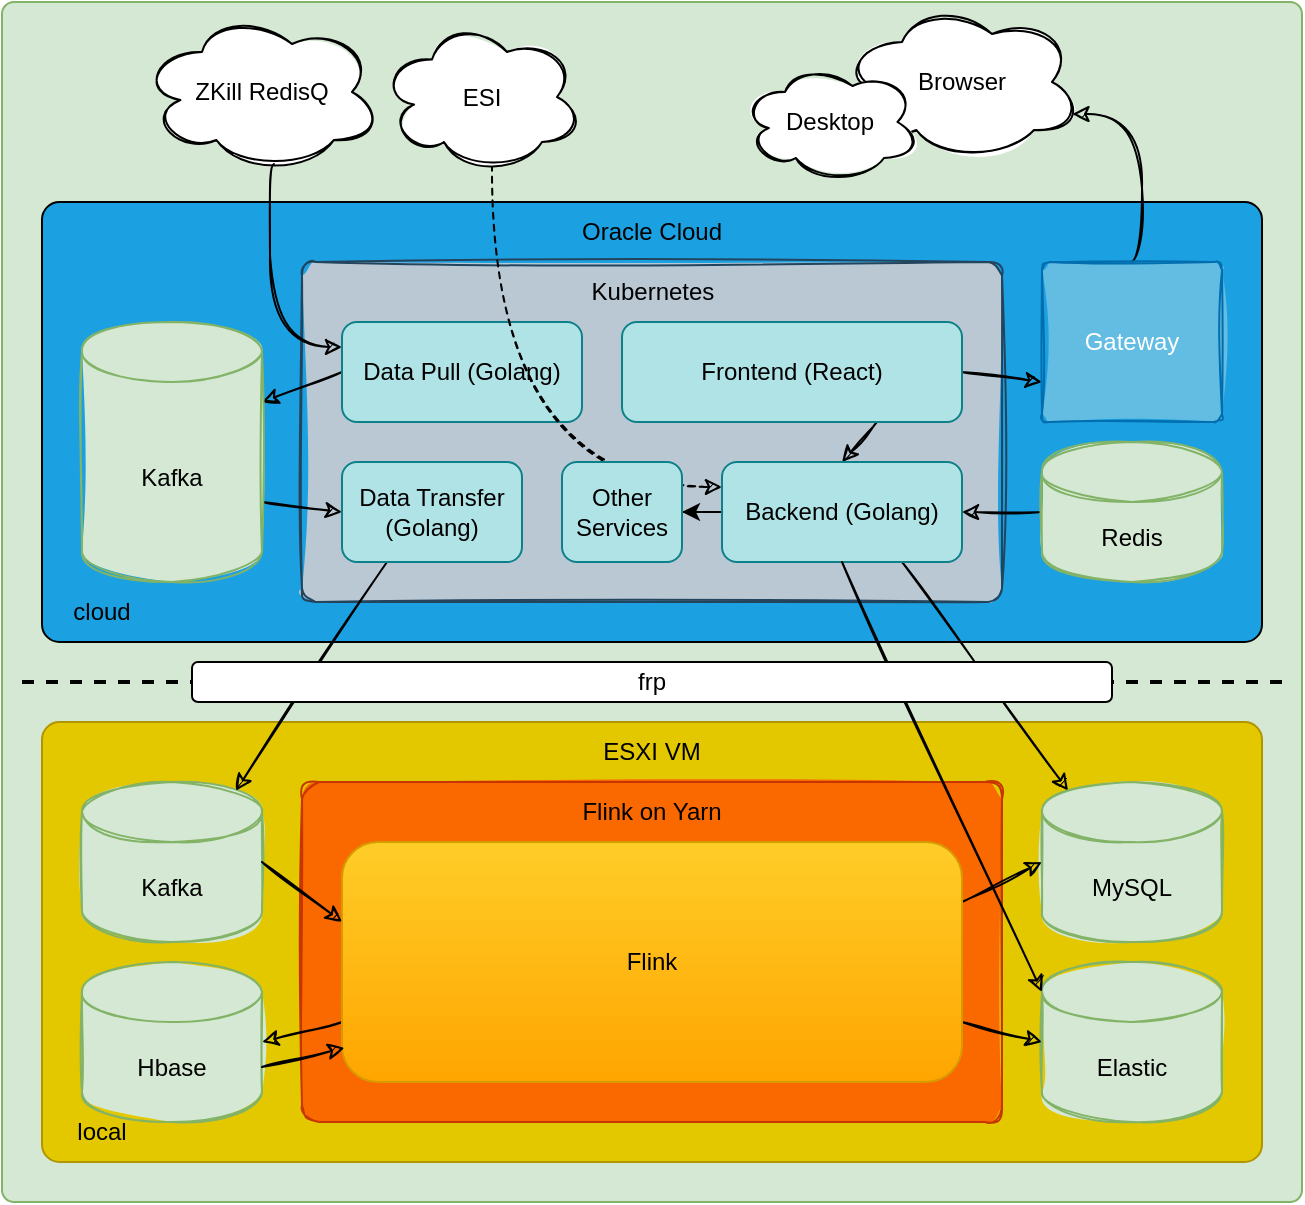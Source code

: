 <mxfile version="20.6.0" type="github"><diagram id="BRKTH09_AKe3Wzivijja" name="第 1 页"><mxGraphModel dx="782" dy="482" grid="1" gridSize="10" guides="1" tooltips="1" connect="1" arrows="1" fold="1" page="1" pageScale="1" pageWidth="827" pageHeight="1169" math="0" shadow="0"><root><mxCell id="0"/><mxCell id="1" parent="0"/><mxCell id="3grKyFV5uqiPNyWcunbY-2" value="" style="rounded=1;whiteSpace=wrap;html=1;arcSize=1;sketch=0;fillColor=#d5e8d4;strokeColor=#82b366;" parent="1" vertex="1"><mxGeometry width="650" height="600" as="geometry"/></mxCell><mxCell id="3grKyFV5uqiPNyWcunbY-3" value="" style="rounded=1;whiteSpace=wrap;html=1;arcSize=4;sketch=0;fillColor=#1ba1e2;strokeColor=default;fontColor=#ffffff;" parent="1" vertex="1"><mxGeometry x="20" y="100" width="610" height="220" as="geometry"/></mxCell><mxCell id="3grKyFV5uqiPNyWcunbY-4" value="" style="rounded=1;whiteSpace=wrap;html=1;arcSize=4;sketch=0;fillColor=#e3c800;strokeColor=#B09500;fontColor=#000000;" parent="1" vertex="1"><mxGeometry x="20" y="360" width="610" height="220" as="geometry"/></mxCell><mxCell id="3grKyFV5uqiPNyWcunbY-5" value="ZKill RedisQ" style="ellipse;shape=cloud;whiteSpace=wrap;html=1;sketch=1;" parent="1" vertex="1"><mxGeometry x="70" y="5" width="120" height="80" as="geometry"/></mxCell><mxCell id="3grKyFV5uqiPNyWcunbY-6" value="Oracle Cloud" style="text;html=1;strokeColor=none;fillColor=none;align=center;verticalAlign=middle;whiteSpace=wrap;rounded=0;sketch=1;" parent="1" vertex="1"><mxGeometry x="265" y="100" width="120" height="30" as="geometry"/></mxCell><mxCell id="3grKyFV5uqiPNyWcunbY-7" value="ESXI VM" style="text;html=1;strokeColor=none;fillColor=none;align=center;verticalAlign=middle;whiteSpace=wrap;rounded=0;sketch=1;" parent="1" vertex="1"><mxGeometry x="265" y="360" width="120" height="30" as="geometry"/></mxCell><mxCell id="3grKyFV5uqiPNyWcunbY-8" value="" style="rounded=1;whiteSpace=wrap;html=1;arcSize=4;sketch=1;fillColor=#bac8d3;strokeColor=#23445d;fillStyle=solid;" parent="1" vertex="1"><mxGeometry x="150" y="130" width="350" height="170" as="geometry"/></mxCell><mxCell id="3grKyFV5uqiPNyWcunbY-9" style="edgeStyle=none;rounded=0;orthogonalLoop=1;jettySize=auto;html=1;exitX=0;exitY=0.5;exitDx=0;exitDy=0;entryX=1;entryY=0;entryDx=0;entryDy=40;entryPerimeter=0;sketch=1;" parent="1" source="3grKyFV5uqiPNyWcunbY-10" target="3grKyFV5uqiPNyWcunbY-12" edge="1"><mxGeometry relative="1" as="geometry"/></mxCell><mxCell id="3grKyFV5uqiPNyWcunbY-10" value="Data Pull (Golang)" style="rounded=1;whiteSpace=wrap;html=1;sketch=0;fillStyle=auto;fillColor=#b0e3e6;strokeColor=#0e8088;" parent="1" vertex="1"><mxGeometry x="170" y="160" width="120" height="50" as="geometry"/></mxCell><mxCell id="3grKyFV5uqiPNyWcunbY-11" style="edgeStyle=none;rounded=0;orthogonalLoop=1;jettySize=auto;html=1;exitX=1;exitY=0;exitDx=0;exitDy=90;exitPerimeter=0;entryX=0;entryY=0.5;entryDx=0;entryDy=0;sketch=1;" parent="1" source="3grKyFV5uqiPNyWcunbY-12" target="3grKyFV5uqiPNyWcunbY-18" edge="1"><mxGeometry relative="1" as="geometry"/></mxCell><mxCell id="3grKyFV5uqiPNyWcunbY-12" value="Kafka" style="shape=cylinder3;whiteSpace=wrap;html=1;boundedLbl=1;backgroundOutline=1;size=15;sketch=1;fillColor=#d5e8d4;strokeColor=#82b366;fillStyle=solid;" parent="1" vertex="1"><mxGeometry x="40" y="160" width="90" height="130" as="geometry"/></mxCell><mxCell id="3grKyFV5uqiPNyWcunbY-13" value="Kubernetes" style="text;html=1;strokeColor=none;fillColor=none;align=center;verticalAlign=middle;whiteSpace=wrap;rounded=0;sketch=1;" parent="1" vertex="1"><mxGeometry x="277.5" y="130" width="95" height="30" as="geometry"/></mxCell><mxCell id="3grKyFV5uqiPNyWcunbY-14" value="Kafka" style="shape=cylinder3;whiteSpace=wrap;html=1;boundedLbl=1;backgroundOutline=1;size=15;sketch=1;fillColor=#d5e8d4;strokeColor=#82b366;fillStyle=solid;" parent="1" vertex="1"><mxGeometry x="40" y="390" width="90" height="80" as="geometry"/></mxCell><mxCell id="3grKyFV5uqiPNyWcunbY-15" value="Hbase" style="shape=cylinder3;whiteSpace=wrap;html=1;boundedLbl=1;backgroundOutline=1;size=15;sketch=1;fillColor=#d5e8d4;strokeColor=#82b366;fillStyle=solid;" parent="1" vertex="1"><mxGeometry x="40" y="480" width="90" height="80" as="geometry"/></mxCell><mxCell id="3grKyFV5uqiPNyWcunbY-16" style="rounded=0;orthogonalLoop=1;jettySize=auto;html=1;exitX=0.55;exitY=0.95;exitDx=0;exitDy=0;exitPerimeter=0;entryX=0;entryY=0.25;entryDx=0;entryDy=0;edgeStyle=orthogonalEdgeStyle;curved=1;sketch=1;" parent="1" source="3grKyFV5uqiPNyWcunbY-5" target="3grKyFV5uqiPNyWcunbY-10" edge="1"><mxGeometry relative="1" as="geometry"><Array as="points"><mxPoint x="134" y="173"/></Array></mxGeometry></mxCell><mxCell id="3grKyFV5uqiPNyWcunbY-17" style="edgeStyle=none;rounded=0;orthogonalLoop=1;jettySize=auto;html=1;exitX=0.25;exitY=1;exitDx=0;exitDy=0;entryX=0.855;entryY=0;entryDx=0;entryDy=4.35;entryPerimeter=0;sketch=1;" parent="1" source="3grKyFV5uqiPNyWcunbY-18" target="3grKyFV5uqiPNyWcunbY-14" edge="1"><mxGeometry relative="1" as="geometry"/></mxCell><mxCell id="3grKyFV5uqiPNyWcunbY-18" value="Data Transfer (Golang)" style="rounded=1;whiteSpace=wrap;html=1;sketch=0;fillStyle=auto;fillColor=#b0e3e6;strokeColor=#0e8088;" parent="1" vertex="1"><mxGeometry x="170" y="230" width="90" height="50" as="geometry"/></mxCell><mxCell id="3grKyFV5uqiPNyWcunbY-19" style="edgeStyle=none;rounded=0;orthogonalLoop=1;jettySize=auto;html=1;exitX=0.75;exitY=1;exitDx=0;exitDy=0;entryX=0.5;entryY=0;entryDx=0;entryDy=0;sketch=1;" parent="1" source="3grKyFV5uqiPNyWcunbY-21" target="3grKyFV5uqiPNyWcunbY-24" edge="1"><mxGeometry relative="1" as="geometry"/></mxCell><mxCell id="3grKyFV5uqiPNyWcunbY-20" style="rounded=0;orthogonalLoop=1;jettySize=auto;html=1;exitX=1;exitY=0.5;exitDx=0;exitDy=0;entryX=0;entryY=0.75;entryDx=0;entryDy=0;sketch=1;" parent="1" source="3grKyFV5uqiPNyWcunbY-21" target="3grKyFV5uqiPNyWcunbY-40" edge="1"><mxGeometry relative="1" as="geometry"/></mxCell><mxCell id="3grKyFV5uqiPNyWcunbY-21" value="Frontend (React)" style="rounded=1;whiteSpace=wrap;html=1;sketch=0;fillStyle=auto;fillColor=#b0e3e6;strokeColor=#0e8088;" parent="1" vertex="1"><mxGeometry x="310" y="160" width="170" height="50" as="geometry"/></mxCell><mxCell id="3grKyFV5uqiPNyWcunbY-22" style="edgeStyle=none;rounded=0;orthogonalLoop=1;jettySize=auto;html=1;exitX=0.75;exitY=1;exitDx=0;exitDy=0;entryX=0.145;entryY=0;entryDx=0;entryDy=4.35;entryPerimeter=0;sketch=1;" parent="1" source="3grKyFV5uqiPNyWcunbY-24" target="3grKyFV5uqiPNyWcunbY-25" edge="1"><mxGeometry relative="1" as="geometry"/></mxCell><mxCell id="3grKyFV5uqiPNyWcunbY-23" value="" style="edgeStyle=orthogonalEdgeStyle;rounded=0;orthogonalLoop=1;jettySize=auto;html=1;" parent="1" source="3grKyFV5uqiPNyWcunbY-24" target="3grKyFV5uqiPNyWcunbY-46" edge="1"><mxGeometry relative="1" as="geometry"/></mxCell><mxCell id="3grKyFV5uqiPNyWcunbY-24" value="Backend (Golang)" style="rounded=1;whiteSpace=wrap;html=1;sketch=0;fillStyle=auto;fillColor=#b0e3e6;strokeColor=#0e8088;" parent="1" vertex="1"><mxGeometry x="360" y="230" width="120" height="50" as="geometry"/></mxCell><mxCell id="3grKyFV5uqiPNyWcunbY-25" value="MySQL" style="shape=cylinder3;whiteSpace=wrap;html=1;boundedLbl=1;backgroundOutline=1;size=15;sketch=1;fillColor=#d5e8d4;strokeColor=#82b366;fillStyle=solid;" parent="1" vertex="1"><mxGeometry x="520" y="390" width="90" height="80" as="geometry"/></mxCell><mxCell id="3grKyFV5uqiPNyWcunbY-26" value="Elastic" style="shape=cylinder3;whiteSpace=wrap;html=1;boundedLbl=1;backgroundOutline=1;size=15;sketch=1;fillColor=#d5e8d4;strokeColor=#82b366;fillStyle=solid;" parent="1" vertex="1"><mxGeometry x="520" y="480" width="90" height="80" as="geometry"/></mxCell><mxCell id="3grKyFV5uqiPNyWcunbY-27" value="" style="rounded=1;whiteSpace=wrap;html=1;arcSize=5;sketch=1;fillColor=#fa6800;strokeColor=#C73500;fillStyle=solid;fontColor=#000000;" parent="1" vertex="1"><mxGeometry x="150" y="390" width="350" height="170" as="geometry"/></mxCell><mxCell id="3grKyFV5uqiPNyWcunbY-28" style="edgeStyle=none;rounded=0;orthogonalLoop=1;jettySize=auto;html=1;exitX=0;exitY=0.5;exitDx=0;exitDy=0;exitPerimeter=0;entryX=1;entryY=0.5;entryDx=0;entryDy=0;sketch=1;" parent="1" source="3grKyFV5uqiPNyWcunbY-29" target="3grKyFV5uqiPNyWcunbY-24" edge="1"><mxGeometry relative="1" as="geometry"/></mxCell><mxCell id="3grKyFV5uqiPNyWcunbY-29" value="Redis" style="shape=cylinder3;whiteSpace=wrap;html=1;boundedLbl=1;backgroundOutline=1;size=15;sketch=1;fillColor=#d5e8d4;strokeColor=#82b366;fillStyle=solid;" parent="1" vertex="1"><mxGeometry x="520" y="220" width="90" height="70" as="geometry"/></mxCell><mxCell id="3grKyFV5uqiPNyWcunbY-30" value="Flink on Yarn" style="text;html=1;strokeColor=none;fillColor=none;align=center;verticalAlign=middle;whiteSpace=wrap;rounded=0;sketch=1;" parent="1" vertex="1"><mxGeometry x="280" y="390" width="90" height="30" as="geometry"/></mxCell><mxCell id="3grKyFV5uqiPNyWcunbY-31" style="edgeStyle=orthogonalEdgeStyle;rounded=0;orthogonalLoop=1;jettySize=auto;html=1;exitX=0.55;exitY=0.95;exitDx=0;exitDy=0;exitPerimeter=0;entryX=0;entryY=0.25;entryDx=0;entryDy=0;curved=1;dashed=1;sketch=1;" parent="1" source="3grKyFV5uqiPNyWcunbY-32" target="3grKyFV5uqiPNyWcunbY-24" edge="1"><mxGeometry relative="1" as="geometry"><Array as="points"><mxPoint x="245" y="243"/></Array></mxGeometry></mxCell><mxCell id="3grKyFV5uqiPNyWcunbY-32" value="ESI" style="ellipse;shape=cloud;whiteSpace=wrap;html=1;sketch=1;" parent="1" vertex="1"><mxGeometry x="190" y="10" width="100" height="75" as="geometry"/></mxCell><mxCell id="3grKyFV5uqiPNyWcunbY-33" style="edgeStyle=none;rounded=0;orthogonalLoop=1;jettySize=auto;html=1;exitX=0;exitY=0.75;exitDx=0;exitDy=0;entryX=1;entryY=0.5;entryDx=0;entryDy=0;entryPerimeter=0;sketch=1;" parent="1" source="3grKyFV5uqiPNyWcunbY-36" target="3grKyFV5uqiPNyWcunbY-15" edge="1"><mxGeometry relative="1" as="geometry"/></mxCell><mxCell id="3grKyFV5uqiPNyWcunbY-34" style="edgeStyle=none;rounded=0;orthogonalLoop=1;jettySize=auto;html=1;exitX=1;exitY=0.25;exitDx=0;exitDy=0;entryX=0;entryY=0.5;entryDx=0;entryDy=0;entryPerimeter=0;sketch=1;" parent="1" source="3grKyFV5uqiPNyWcunbY-36" target="3grKyFV5uqiPNyWcunbY-25" edge="1"><mxGeometry relative="1" as="geometry"/></mxCell><mxCell id="3grKyFV5uqiPNyWcunbY-35" style="edgeStyle=none;rounded=0;orthogonalLoop=1;jettySize=auto;html=1;exitX=1;exitY=0.75;exitDx=0;exitDy=0;entryX=0;entryY=0.5;entryDx=0;entryDy=0;entryPerimeter=0;sketch=1;" parent="1" source="3grKyFV5uqiPNyWcunbY-36" target="3grKyFV5uqiPNyWcunbY-26" edge="1"><mxGeometry relative="1" as="geometry"/></mxCell><mxCell id="3grKyFV5uqiPNyWcunbY-36" value="Flink" style="rounded=1;whiteSpace=wrap;html=1;sketch=0;fillStyle=auto;fillColor=#ffcd28;strokeColor=#d79b00;gradientColor=#ffa500;" parent="1" vertex="1"><mxGeometry x="170" y="420" width="310" height="120" as="geometry"/></mxCell><mxCell id="3grKyFV5uqiPNyWcunbY-37" style="rounded=0;orthogonalLoop=1;jettySize=auto;html=1;exitX=1;exitY=0.5;exitDx=0;exitDy=0;exitPerimeter=0;entryX=0;entryY=0.333;entryDx=0;entryDy=0;entryPerimeter=0;sketch=1;" parent="1" source="3grKyFV5uqiPNyWcunbY-14" target="3grKyFV5uqiPNyWcunbY-36" edge="1"><mxGeometry relative="1" as="geometry"/></mxCell><mxCell id="3grKyFV5uqiPNyWcunbY-38" value="Browser" style="ellipse;shape=cloud;whiteSpace=wrap;html=1;sketch=1;" parent="1" vertex="1"><mxGeometry x="420" width="120" height="80" as="geometry"/></mxCell><mxCell id="3grKyFV5uqiPNyWcunbY-39" style="edgeStyle=orthogonalEdgeStyle;rounded=0;sketch=1;orthogonalLoop=1;jettySize=auto;html=1;exitX=0.5;exitY=0;exitDx=0;exitDy=0;entryX=0.96;entryY=0.7;entryDx=0;entryDy=0;entryPerimeter=0;curved=1;" parent="1" source="3grKyFV5uqiPNyWcunbY-40" target="3grKyFV5uqiPNyWcunbY-38" edge="1"><mxGeometry relative="1" as="geometry"><Array as="points"><mxPoint x="570" y="130"/><mxPoint x="570" y="56"/></Array></mxGeometry></mxCell><mxCell id="3grKyFV5uqiPNyWcunbY-40" value="Gateway" style="rounded=1;whiteSpace=wrap;html=1;arcSize=5;sketch=1;fillStyle=solid;fillColor=#63BCE2;strokeColor=#006EAF;fontColor=#ffffff;" parent="1" vertex="1"><mxGeometry x="520" y="130" width="90" height="80" as="geometry"/></mxCell><mxCell id="3grKyFV5uqiPNyWcunbY-41" style="edgeStyle=none;rounded=0;orthogonalLoop=1;jettySize=auto;html=1;exitX=0.5;exitY=1;exitDx=0;exitDy=0;entryX=0;entryY=0;entryDx=0;entryDy=15;entryPerimeter=0;sketch=1;" parent="1" source="3grKyFV5uqiPNyWcunbY-24" target="3grKyFV5uqiPNyWcunbY-26" edge="1"><mxGeometry relative="1" as="geometry"/></mxCell><mxCell id="3grKyFV5uqiPNyWcunbY-42" style="edgeStyle=none;rounded=0;orthogonalLoop=1;jettySize=auto;html=1;exitX=1;exitY=0;exitDx=0;exitDy=52.5;exitPerimeter=0;entryX=0.004;entryY=0.858;entryDx=0;entryDy=0;entryPerimeter=0;sketch=1;" parent="1" source="3grKyFV5uqiPNyWcunbY-15" target="3grKyFV5uqiPNyWcunbY-36" edge="1"><mxGeometry relative="1" as="geometry"/></mxCell><mxCell id="3grKyFV5uqiPNyWcunbY-43" value="cloud" style="text;html=1;strokeColor=none;fillColor=none;align=center;verticalAlign=middle;whiteSpace=wrap;rounded=0;" parent="1" vertex="1"><mxGeometry x="20" y="290" width="60" height="30" as="geometry"/></mxCell><mxCell id="3grKyFV5uqiPNyWcunbY-44" value="local" style="text;html=1;strokeColor=none;fillColor=none;align=center;verticalAlign=middle;whiteSpace=wrap;rounded=0;" parent="1" vertex="1"><mxGeometry x="20" y="550" width="60" height="30" as="geometry"/></mxCell><mxCell id="3grKyFV5uqiPNyWcunbY-45" value="" style="line;strokeWidth=2;html=1;dashed=1;" parent="1" vertex="1"><mxGeometry x="10" y="335" width="630" height="10" as="geometry"/></mxCell><mxCell id="3grKyFV5uqiPNyWcunbY-46" value="Other Services" style="rounded=1;whiteSpace=wrap;html=1;sketch=0;fillStyle=auto;fillColor=#b0e3e6;strokeColor=#0e8088;" parent="1" vertex="1"><mxGeometry x="280" y="230" width="60" height="50" as="geometry"/></mxCell><mxCell id="3grKyFV5uqiPNyWcunbY-47" value="Desktop" style="ellipse;shape=cloud;whiteSpace=wrap;html=1;sketch=1;" parent="1" vertex="1"><mxGeometry x="369" y="30" width="90" height="60" as="geometry"/></mxCell><mxCell id="3grKyFV5uqiPNyWcunbY-48" value="frp" style="rounded=1;whiteSpace=wrap;html=1;" parent="1" vertex="1"><mxGeometry x="95" y="330" width="460" height="20" as="geometry"/></mxCell></root></mxGraphModel></diagram></mxfile>